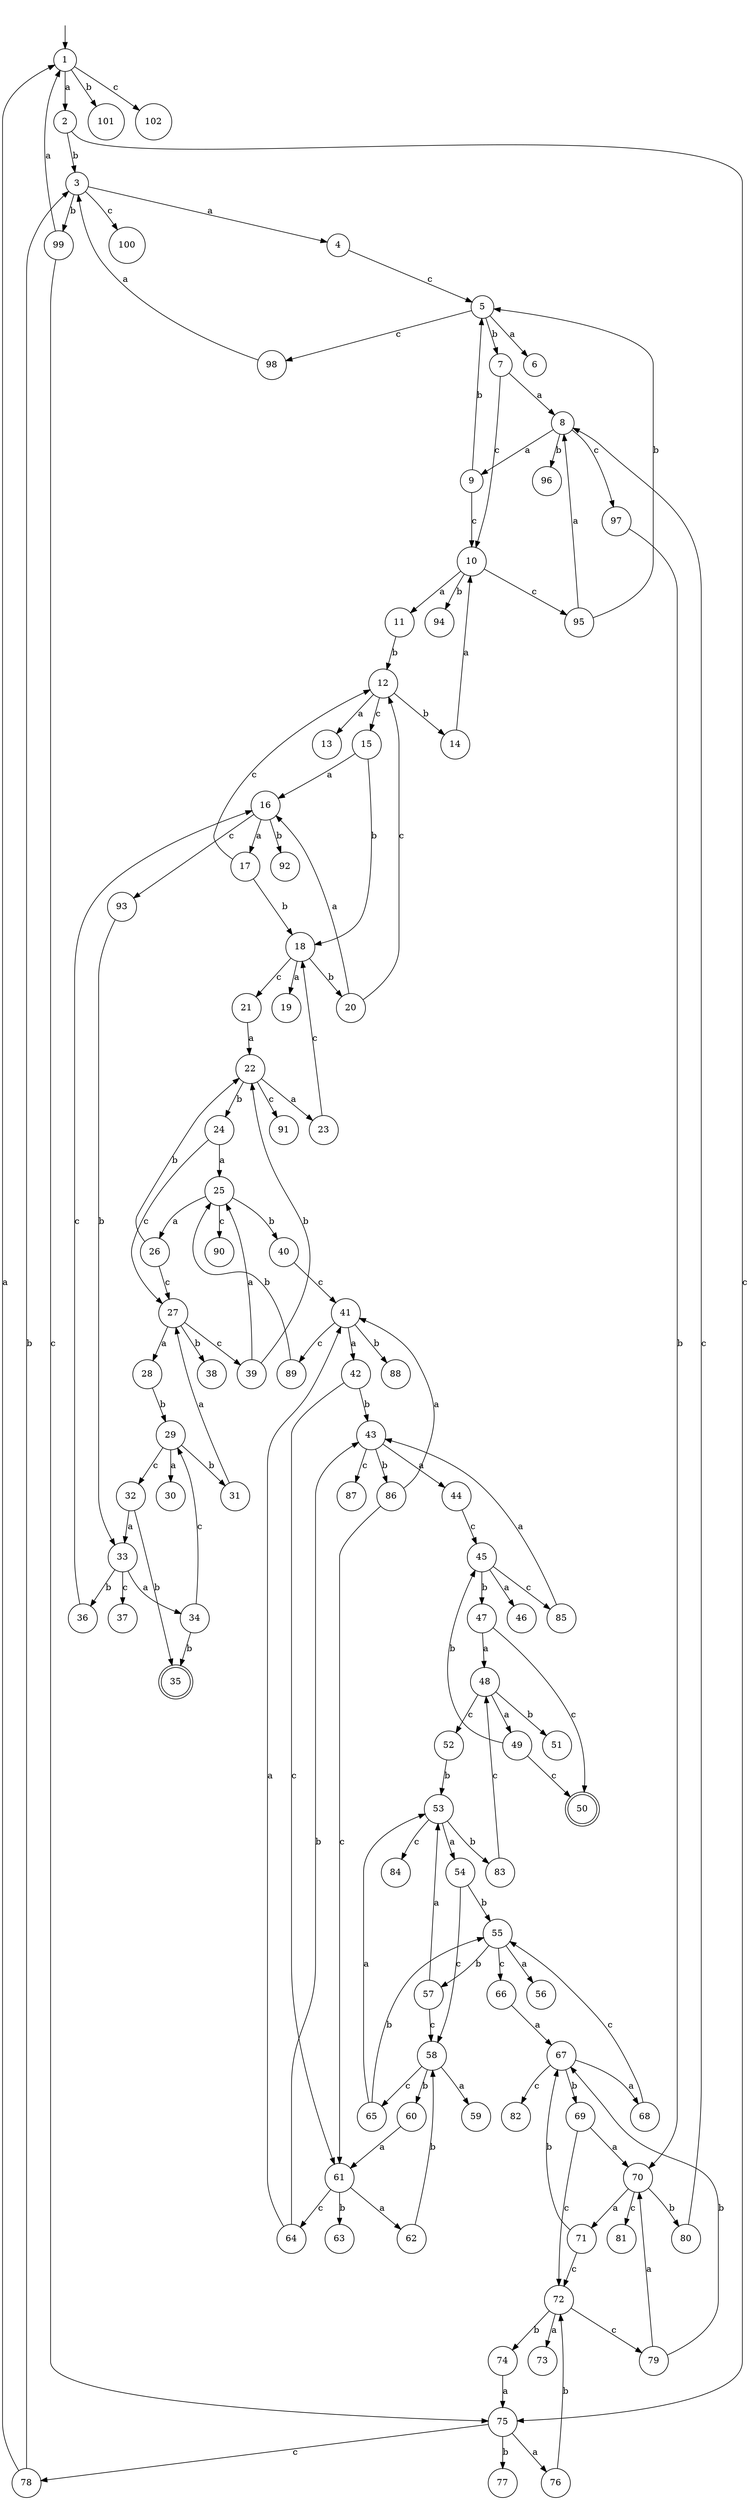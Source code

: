 digraph dfa {
"" [shape=none]
"" -> "1"
"1" [shape=circle label="1"]
"2" [shape=circle label="2"]
"3" [shape=circle label="3"]
"4" [shape=circle label="4"]
"5" [shape=circle label="5"]
"6" [shape=circle label="6"]
"7" [shape=circle label="7"]
"8" [shape=circle label="8"]
"9" [shape=circle label="9"]
"10" [shape=circle label="10"]
"11" [shape=circle label="11"]
"12" [shape=circle label="12"]
"13" [shape=circle label="13"]
"14" [shape=circle label="14"]
"15" [shape=circle label="15"]
"16" [shape=circle label="16"]
"17" [shape=circle label="17"]
"18" [shape=circle label="18"]
"19" [shape=circle label="19"]
"20" [shape=circle label="20"]
"21" [shape=circle label="21"]
"22" [shape=circle label="22"]
"23" [shape=circle label="23"]
"24" [shape=circle label="24"]
"25" [shape=circle label="25"]
"26" [shape=circle label="26"]
"27" [shape=circle label="27"]
"28" [shape=circle label="28"]
"29" [shape=circle label="29"]
"30" [shape=circle label="30"]
"31" [shape=circle label="31"]
"32" [shape=circle label="32"]
"33" [shape=circle label="33"]
"34" [shape=circle label="34"]
"35" [shape=circle label="35"]
"36" [shape=circle label="36"]
"37" [shape=circle label="37"]
"38" [shape=circle label="38"]
"39" [shape=circle label="39"]
"40" [shape=circle label="40"]
"41" [shape=circle label="41"]
"42" [shape=circle label="42"]
"43" [shape=circle label="43"]
"44" [shape=circle label="44"]
"45" [shape=circle label="45"]
"46" [shape=circle label="46"]
"47" [shape=circle label="47"]
"48" [shape=circle label="48"]
"49" [shape=circle label="49"]
"50" [shape=circle label="50"]
"51" [shape=circle label="51"]
"52" [shape=circle label="52"]
"53" [shape=circle label="53"]
"54" [shape=circle label="54"]
"55" [shape=circle label="55"]
"56" [shape=circle label="56"]
"57" [shape=circle label="57"]
"58" [shape=circle label="58"]
"59" [shape=circle label="59"]
"60" [shape=circle label="60"]
"61" [shape=circle label="61"]
"62" [shape=circle label="62"]
"63" [shape=circle label="63"]
"64" [shape=circle label="64"]
"65" [shape=circle label="65"]
"66" [shape=circle label="66"]
"67" [shape=circle label="67"]
"68" [shape=circle label="68"]
"69" [shape=circle label="69"]
"70" [shape=circle label="70"]
"71" [shape=circle label="71"]
"72" [shape=circle label="72"]
"73" [shape=circle label="73"]
"74" [shape=circle label="74"]
"75" [shape=circle label="75"]
"76" [shape=circle label="76"]
"77" [shape=circle label="77"]
"78" [shape=circle label="78"]
"79" [shape=circle label="79"]
"80" [shape=circle label="80"]
"81" [shape=circle label="81"]
"82" [shape=circle label="82"]
"83" [shape=circle label="83"]
"84" [shape=circle label="84"]
"85" [shape=circle label="85"]
"86" [shape=circle label="86"]
"87" [shape=circle label="87"]
"88" [shape=circle label="88"]
"89" [shape=circle label="89"]
"90" [shape=circle label="90"]
"91" [shape=circle label="91"]
"92" [shape=circle label="92"]
"93" [shape=circle label="93"]
"94" [shape=circle label="94"]
"95" [shape=circle label="95"]
"96" [shape=circle label="96"]
"97" [shape=circle label="97"]
"98" [shape=circle label="98"]
"99" [shape=circle label="99"]
"100" [shape=circle label="100"]
"101" [shape=circle label="101"]
"102" [shape=circle label="102"]
"35" [shape=doublecircle label="35"]
"50" [shape=doublecircle label="50"]
"1" -> "2" [label="a"]
"1" -> "101" [label="b"]
"1" -> "102" [label="c"]
"2" -> "3" [label="b"]
"2" -> "75" [label="c"]
"3" -> "4" [label="a"]
"3" -> "99" [label="b"]
"3" -> "100" [label="c"]
"4" -> "5" [label="c"]
"5" -> "6" [label="a"]
"5" -> "7" [label="b"]
"5" -> "98" [label="c"]
"7" -> "8" [label="a"]
"7" -> "10" [label="c"]
"8" -> "9" [label="a"]
"8" -> "96" [label="b"]
"8" -> "97" [label="c"]
"9" -> "5" [label="b"]
"9" -> "10" [label="c"]
"10" -> "11" [label="a"]
"10" -> "94" [label="b"]
"10" -> "95" [label="c"]
"11" -> "12" [label="b"]
"12" -> "13" [label="a"]
"12" -> "14" [label="b"]
"12" -> "15" [label="c"]
"14" -> "10" [label="a"]
"15" -> "16" [label="a"]
"15" -> "18" [label="b"]
"16" -> "17" [label="a"]
"16" -> "92" [label="b"]
"16" -> "93" [label="c"]
"17" -> "18" [label="b"]
"17" -> "12" [label="c"]
"18" -> "19" [label="a"]
"18" -> "20" [label="b"]
"18" -> "21" [label="c"]
"20" -> "16" [label="a"]
"20" -> "12" [label="c"]
"21" -> "22" [label="a"]
"22" -> "23" [label="a"]
"22" -> "24" [label="b"]
"22" -> "91" [label="c"]
"23" -> "18" [label="c"]
"24" -> "25" [label="a"]
"24" -> "27" [label="c"]
"25" -> "26" [label="a"]
"25" -> "40" [label="b"]
"25" -> "90" [label="c"]
"26" -> "22" [label="b"]
"26" -> "27" [label="c"]
"27" -> "28" [label="a"]
"27" -> "38" [label="b"]
"27" -> "39" [label="c"]
"28" -> "29" [label="b"]
"29" -> "30" [label="a"]
"29" -> "31" [label="b"]
"29" -> "32" [label="c"]
"31" -> "27" [label="a"]
"32" -> "33" [label="a"]
"32" -> "35" [label="b"]
"33" -> "34" [label="a"]
"33" -> "36" [label="b"]
"33" -> "37" [label="c"]
"34" -> "35" [label="b"]
"34" -> "29" [label="c"]
"36" -> "16" [label="c"]
"39" -> "25" [label="a"]
"39" -> "22" [label="b"]
"40" -> "41" [label="c"]
"41" -> "42" [label="a"]
"41" -> "88" [label="b"]
"41" -> "89" [label="c"]
"42" -> "43" [label="b"]
"42" -> "61" [label="c"]
"43" -> "44" [label="a"]
"43" -> "86" [label="b"]
"43" -> "87" [label="c"]
"44" -> "45" [label="c"]
"45" -> "46" [label="a"]
"45" -> "47" [label="b"]
"45" -> "85" [label="c"]
"47" -> "48" [label="a"]
"47" -> "50" [label="c"]
"48" -> "49" [label="a"]
"48" -> "51" [label="b"]
"48" -> "52" [label="c"]
"49" -> "45" [label="b"]
"49" -> "50" [label="c"]
"52" -> "53" [label="b"]
"53" -> "54" [label="a"]
"53" -> "83" [label="b"]
"53" -> "84" [label="c"]
"54" -> "55" [label="b"]
"54" -> "58" [label="c"]
"55" -> "56" [label="a"]
"55" -> "57" [label="b"]
"55" -> "66" [label="c"]
"57" -> "53" [label="a"]
"57" -> "58" [label="c"]
"58" -> "59" [label="a"]
"58" -> "60" [label="b"]
"58" -> "65" [label="c"]
"60" -> "61" [label="a"]
"61" -> "62" [label="a"]
"61" -> "63" [label="b"]
"61" -> "64" [label="c"]
"62" -> "58" [label="b"]
"64" -> "41" [label="a"]
"64" -> "43" [label="b"]
"65" -> "53" [label="a"]
"65" -> "55" [label="b"]
"66" -> "67" [label="a"]
"67" -> "68" [label="a"]
"67" -> "69" [label="b"]
"67" -> "82" [label="c"]
"68" -> "55" [label="c"]
"69" -> "70" [label="a"]
"69" -> "72" [label="c"]
"70" -> "71" [label="a"]
"70" -> "80" [label="b"]
"70" -> "81" [label="c"]
"71" -> "67" [label="b"]
"71" -> "72" [label="c"]
"72" -> "73" [label="a"]
"72" -> "74" [label="b"]
"72" -> "79" [label="c"]
"74" -> "75" [label="a"]
"75" -> "76" [label="a"]
"75" -> "77" [label="b"]
"75" -> "78" [label="c"]
"76" -> "72" [label="b"]
"78" -> "1" [label="a"]
"78" -> "3" [label="b"]
"79" -> "70" [label="a"]
"79" -> "67" [label="b"]
"80" -> "8" [label="c"]
"83" -> "48" [label="c"]
"85" -> "43" [label="a"]
"86" -> "41" [label="a"]
"86" -> "61" [label="c"]
"89" -> "25" [label="b"]
"93" -> "33" [label="b"]
"95" -> "8" [label="a"]
"95" -> "5" [label="b"]
"97" -> "70" [label="b"]
"98" -> "3" [label="a"]
"99" -> "1" [label="a"]
"99" -> "75" [label="c"]
}
